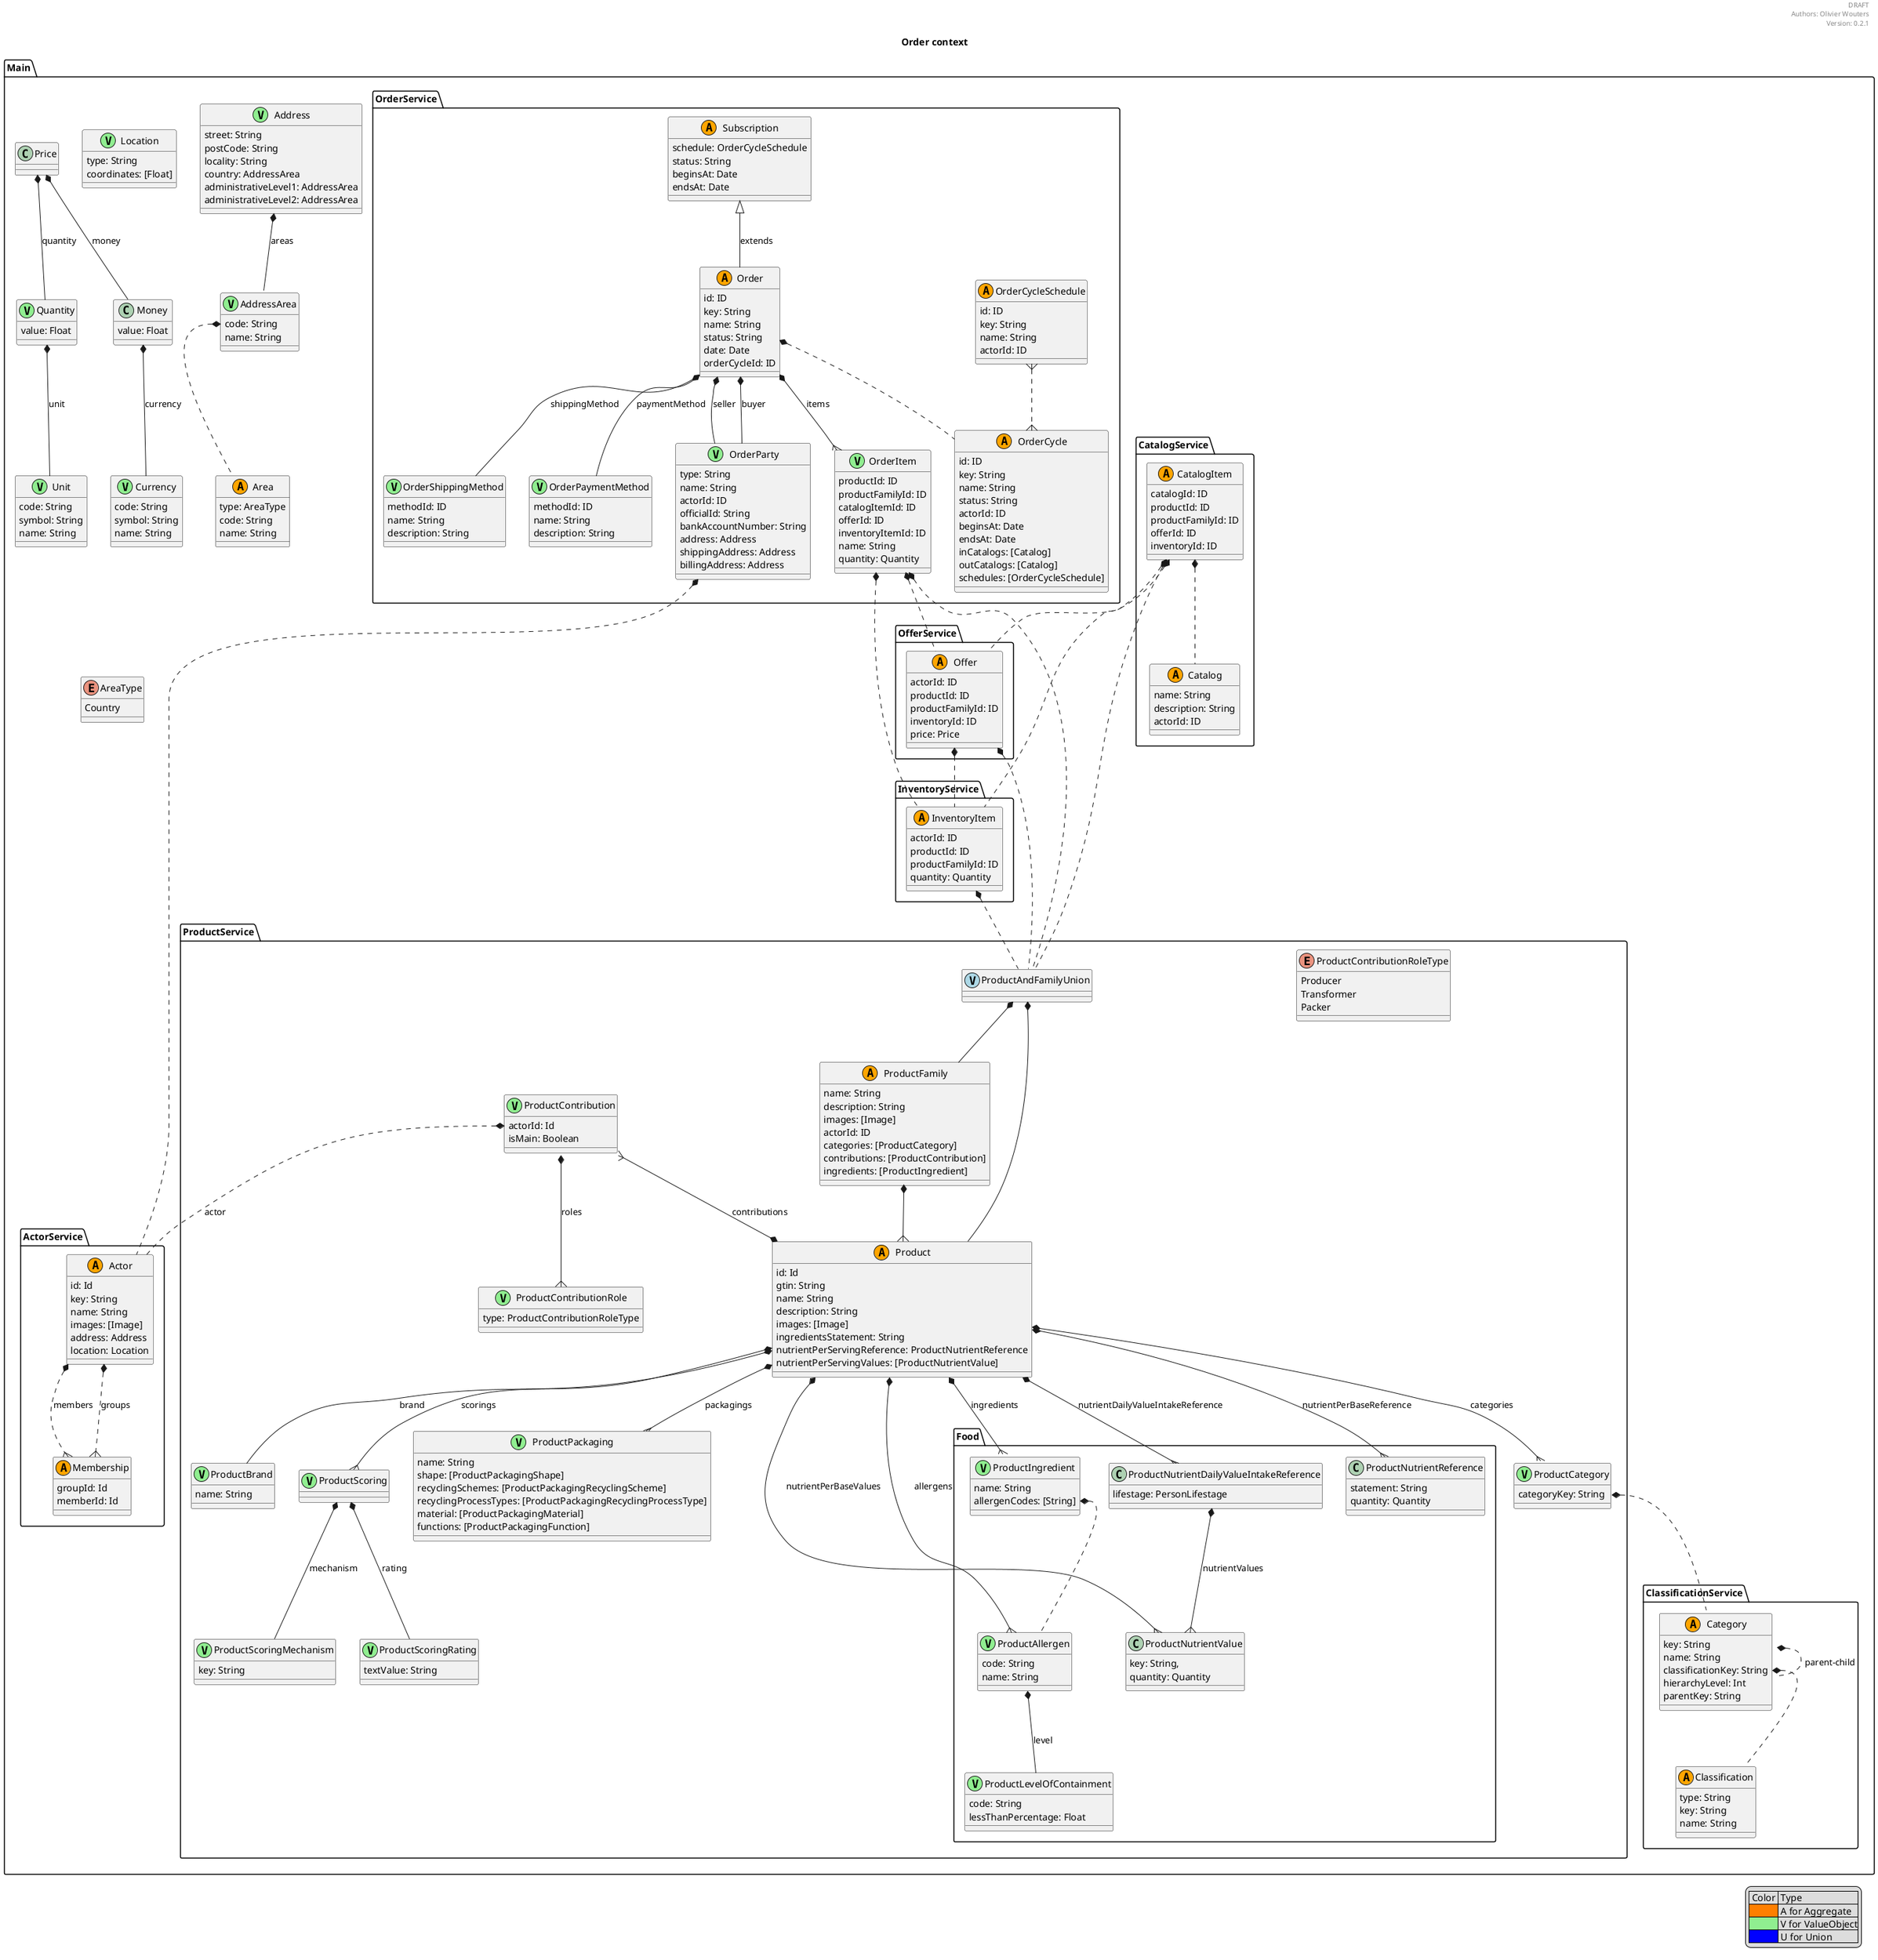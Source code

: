 @startuml

header
DRAFT
Authors: Olivier Wouters
Version: 0.2.1
endheader

legend right
    | Color | Type |
    |<#ff7f00>| A for Aggregate|
    |<#90ee90>| V for ValueObject|
    |<#0000FF>| U for Union|
endlegend

title Order context

namespace Main {
  
  class Address << (V,lightgreen) >> {
    street: String
    postCode: String
    locality: String
    country: AddressArea
    administrativeLevel1: AddressArea
    administrativeLevel2: AddressArea
  }
  
  Address *-- AddressArea : "areas"
  
  class AddressArea << (V,lightgreen) >> {
    code: String
    name: String
  }
  
  AddressArea::code *.. Area
  
  class Area << (A,orange) >> {
    type: AreaType
    code: String
    name: String
  }
  
  Area .[hidden]. AreaType
  
  enum AreaType {
      Country
  }
  
  class Location << (V,lightgreen) >> {
      type: String
      coordinates: [Float]
  }
  
  class Quantity << (V,lightgreen) >> {
    value: Float
  }
  
  Quantity *-- Unit : unit
  
  class Unit << (V,lightgreen) >> {
    code: String
    symbol: String
    name: String
  }
  
  class Price {
  }
  
  Price *-- Quantity : quantity
  Price *-- Money : money
  
  class Money {
    value: Float
  }
  
  Money *-- Currency : currency
  
  class Currency << (V,lightgreen) >> {
    code: String
    symbol: String
    name: String
  }
  
  
  namespace ActorService {
  
    class Actor << (A,orange) >> {
      id: Id
      key: String
      name: String
      images: [Image]
      address: Address
      location: Location
    }
    
    class Membership << (A,orange) >> {
      groupId: Id
      memberId: Id
    }
  
    Actor *..{ Membership : members
    Actor *..{ Membership : groups
  }
  
  namespace ClassificationService {
    
    class Classification << (A,orange) >> {
      type: String
      key: String
      name: String
    }
    
    class Category << (A,orange) >> {
      key: String
      name: String
      classificationKey: String
      hierarchyLevel: Int
      parentKey: String
    }
    
    Category::classificationKey *.. Classification
    Category *.. Category : parent-child
  }
  
  namespace ProductService {
  
    namespace Food {
    
      class ProductIngredient << (V,lightgreen) >> {
          name: String
          allergenCodes: [String]
      }
      
      ProductIngredient::allergenCodes *.. ProductAllergen
      
      class ProductAllergen << (V,lightgreen) >> {
        code: String
        name: String
      }
      
      ProductAllergen *-- ProductLevelOfContainment: level
      
      class ProductLevelOfContainment << (V,lightgreen) >>
      {
        code: String
        lessThanPercentage: Float
      }
      
      class ProductNutrientDailyValueIntakeReference {
        lifestage: PersonLifestage
      }
      
      ProductNutrientDailyValueIntakeReference *--{ ProductNutrientValue : nutrientValues
      
      class ProductNutrientReference {
        statement: String
        quantity: Quantity
      }
      
      class ProductNutrientValue {
        key: String,
        quantity: Quantity
      }
    
    }
  
    class Product << (A,orange) >> {
      id: Id
      gtin: String
      name: String
      description: String
      images: [Image]
      ingredientsStatement: String
      nutrientPerServingReference: ProductNutrientReference
      nutrientPerServingValues: [ProductNutrientValue]
    }
    
    Product *-- ProductBrand : brand
    Product *-up-{ ProductContribution : contributions
    Product *--{ ProductCategory :  categories
    
    Product *--{ ProductPackaging : packagings
    Product *--{ ProductScoring : scorings
    
    Product *--{ Main.ProductService.Food.ProductIngredient : ingredients
    Product *--{ Main.ProductService.Food.ProductAllergen : allergens
    Product *--{ Main.ProductService.Food.ProductNutrientDailyValueIntakeReference : nutrientDailyValueIntakeReference
    Product *--{ Main.ProductService.Food.ProductNutrientReference : nutrientPerBaseReference
    Product *--{ Main.ProductService.Food.ProductNutrientValue : nutrientPerBaseValues
    
    class ProductBrand << (V,lightgreen) >> { 
      name: String
    }
    
    class ProductContribution << (V,lightgreen) >> {
        actorId: Id
        isMain: Boolean
    }
    
    ProductContribution::actorId *.. Main.ActorService.Actor : actor
    ProductContribution *--{ ProductContributionRole : roles
    
    enum ProductContributionRoleType {
      Producer
      Transformer
      Packer
    }
    
    class ProductContributionRole << (V,lightgreen) >> {
      type: ProductContributionRoleType
    }
    
    class ProductCategory << (V,lightgreen) >> {
      categoryKey: String
    }
  
    ProductCategory::categoryKey *.. Main.ClassificationService.Category
    
    
    class ProductPackaging << (V,lightgreen) >> {
      name: String
      shape: [ProductPackagingShape]
      recyclingSchemes: [ProductPackagingRecyclingScheme]
      recyclingProcessTypes: [ProductPackagingRecyclingProcessType]
      material: [ProductPackagingMaterial]
      functions: [ProductPackagingFunction]
    }
    
    class ProductScoring << (V,lightgreen) >> {
      
    }
    
    ProductScoring *-- ProductScoringRating : rating
    ProductScoring *-- ProductScoringMechanism : mechanism
    
    class ProductScoringRating << (V,lightgreen) >> {
      textValue: String
    }
    
    class ProductScoringMechanism << (V,lightgreen) >> {
      key: String
    }
    
    class ProductFamily << (A,orange) >> {
      name: String
      description: String
      images: [Image]
      actorId: ID
      categories: [ProductCategory]
      contributions: [ProductContribution]
      ingredients: [ProductIngredient]
    }
    
    ProductFamily *--{ Product
    
    class ProductAndFamilyUnion << (V,lightblue) >> {
    
    }
    
    ProductAndFamilyUnion *-- Product
    ProductAndFamilyUnion *-- ProductFamily
    
  }
  
  namespace InventoryService {
    class InventoryItem << (A,orange) >> {
      actorId: ID
      productId: ID
      productFamilyId: ID
      quantity: Quantity
    }
    
    InventoryItem *.. Main.ProductService.ProductAndFamilyUnion
  }
  
  namespace OfferService {
  
    class Offer << (A,orange) >> {
      actorId: ID
      productId: ID
      productFamilyId: ID
      inventoryId: ID
      price: Price
    }
    
    Offer *.. Main.ProductService.ProductAndFamilyUnion
    Offer *.. Main.InventoryService.InventoryItem
  
  }
  
  namespace CatalogService {
  
    class Catalog << (A,orange) >> {
      name: String
      description: String
      actorId: ID
    }
  
    class CatalogItem << (A,orange) >> {
      catalogId: ID
      productId: ID
      productFamilyId: ID
      offerId: ID
      inventoryId: ID
    }
    
    CatalogItem *.. Catalog
    CatalogItem *.. Main.ProductService.ProductAndFamilyUnion
    CatalogItem *.. Main.OfferService.Offer
    CatalogItem *.. Main.InventoryService.InventoryItem
  
  }
  
  namespace OrderService {  

    class Order << (A,orange) >> {
        id: ID
        key: String
        name: String
        status: String
        date: Date
        orderCycleId: ID
    }
    
    
    Order *--{ OrderItem : items
    Order *-- OrderParty : buyer
    Order *-- OrderParty : seller
    Order *-- OrderShippingMethod : shippingMethod
    Order *-- OrderPaymentMethod : paymentMethod
    Order *.. OrderCycle

    class OrderItem << (V,lightgreen) >> {
        productId: ID
        productFamilyId: ID
        catalogItemId: ID
        offerId: ID
        inventoryItemId: ID
        name: String
        quantity: Quantity
    }
    
    OrderItem *.. Main.ProductService.ProductAndFamilyUnion
    OrderItem *.. Main.OfferService.Offer
    OrderItem *.. Main.InventoryService.InventoryItem
    
    class OrderParty << (V,lightgreen) >> {
      type: String
      name: String
      actorId: ID
      officialId: String
      bankAccountNumber: String
      address: Address
      shippingAddress: Address
      billingAddress: Address
    }
    
    OrderParty *.. Main.ActorService.Actor
    
    class OrderShippingMethod << (V,lightgreen) >> {
        methodId: ID
        name: String
        description: String
    } 
    
    class OrderPaymentMethod << (V,lightgreen) >> {
        methodId: ID
        name: String
        description: String
    } 

    class OrderCycle << (A,orange) >> {
        id: ID
        key: String
        name: String
        status: String
        actorId: ID
        beginsAt: Date
        endsAt: Date
        inCatalogs: [Catalog]
        outCatalogs: [Catalog]
        schedules: [OrderCycleSchedule]
    }

    class OrderCycleSchedule << (A,orange) >> {
        id: ID
        key: String
        name: String
        actorId: ID
    }
    
    OrderCycleSchedule }..{ OrderCycle

    class Subscription << (A,orange) >> {
        schedule: OrderCycleSchedule
        status: String
        beginsAt: Date
        endsAt: Date
    }
    
    Subscription <|-- Order : extends 
    
  }
  
}

@enduml
